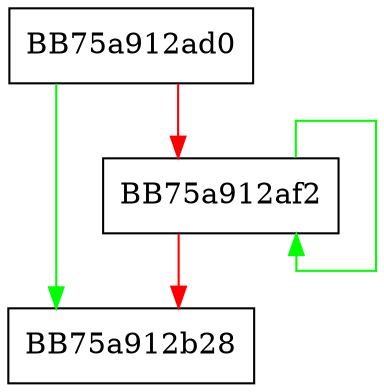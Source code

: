 digraph calculate_output_value {
  node [shape="box"];
  graph [splines=ortho];
  BB75a912ad0 -> BB75a912b28 [color="green"];
  BB75a912ad0 -> BB75a912af2 [color="red"];
  BB75a912af2 -> BB75a912af2 [color="green"];
  BB75a912af2 -> BB75a912b28 [color="red"];
}